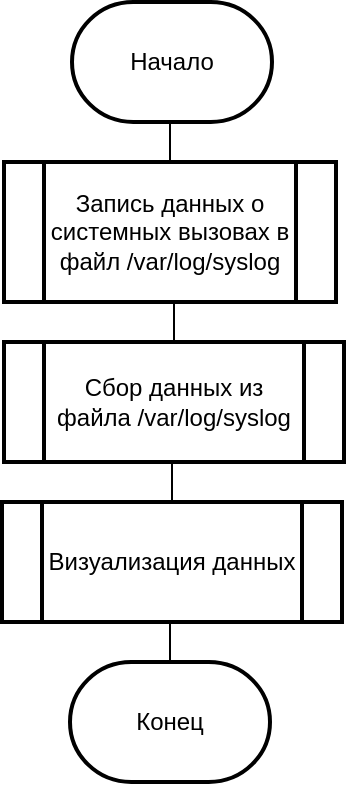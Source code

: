 <mxfile version="20.6.2" type="device"><diagram id="W7_NFCuqyi_FkFubop_-" name="Страница 1"><mxGraphModel dx="1024" dy="612" grid="1" gridSize="10" guides="1" tooltips="1" connect="1" arrows="1" fold="1" page="1" pageScale="1" pageWidth="827" pageHeight="1169" math="0" shadow="0"><root><mxCell id="0"/><mxCell id="1" parent="0"/><mxCell id="yDyL7VGGlXhOkVOdBW6e-6" style="edgeStyle=orthogonalEdgeStyle;rounded=0;orthogonalLoop=1;jettySize=auto;html=1;exitX=0.5;exitY=1;exitDx=0;exitDy=0;exitPerimeter=0;entryX=0.5;entryY=0;entryDx=0;entryDy=0;endArrow=none;endFill=0;" parent="1" source="yDyL7VGGlXhOkVOdBW6e-1" target="yDyL7VGGlXhOkVOdBW6e-3" edge="1"><mxGeometry relative="1" as="geometry"/></mxCell><mxCell id="yDyL7VGGlXhOkVOdBW6e-1" value="&lt;font style=&quot;font-size: 12px;&quot;&gt;Начало&lt;/font&gt;" style="strokeWidth=2;html=1;shape=mxgraph.flowchart.terminator;whiteSpace=wrap;fontSize=12;" parent="1" vertex="1"><mxGeometry x="364" y="30" width="100" height="60" as="geometry"/></mxCell><mxCell id="yDyL7VGGlXhOkVOdBW6e-2" value="&lt;font style=&quot;font-size: 12px;&quot;&gt;Конец&lt;/font&gt;" style="strokeWidth=2;html=1;shape=mxgraph.flowchart.terminator;whiteSpace=wrap;fontSize=12;" parent="1" vertex="1"><mxGeometry x="363" y="360" width="100" height="60" as="geometry"/></mxCell><mxCell id="yDyL7VGGlXhOkVOdBW6e-7" style="edgeStyle=orthogonalEdgeStyle;rounded=0;orthogonalLoop=1;jettySize=auto;html=1;exitX=0.5;exitY=1;exitDx=0;exitDy=0;entryX=0.5;entryY=0;entryDx=0;entryDy=0;endArrow=none;endFill=0;" parent="1" source="yDyL7VGGlXhOkVOdBW6e-3" target="yDyL7VGGlXhOkVOdBW6e-4" edge="1"><mxGeometry relative="1" as="geometry"/></mxCell><mxCell id="yDyL7VGGlXhOkVOdBW6e-3" value="Запись данных о системных вызовах в файл /var/log/syslog" style="verticalLabelPosition=middle;verticalAlign=middle;html=1;shape=process;whiteSpace=wrap;rounded=0;size=0.12;arcSize=6;strokeWidth=2;labelPosition=center;align=center;fontSize=12;" parent="1" vertex="1"><mxGeometry x="330" y="110" width="166" height="70" as="geometry"/></mxCell><mxCell id="yDyL7VGGlXhOkVOdBW6e-8" style="edgeStyle=orthogonalEdgeStyle;rounded=0;orthogonalLoop=1;jettySize=auto;html=1;exitX=0.5;exitY=1;exitDx=0;exitDy=0;entryX=0.5;entryY=0;entryDx=0;entryDy=0;endArrow=none;endFill=0;" parent="1" source="yDyL7VGGlXhOkVOdBW6e-4" target="yDyL7VGGlXhOkVOdBW6e-5" edge="1"><mxGeometry relative="1" as="geometry"/></mxCell><mxCell id="yDyL7VGGlXhOkVOdBW6e-4" value="Сбор данных из файла /var/log/syslog" style="verticalLabelPosition=middle;verticalAlign=middle;html=1;shape=process;whiteSpace=wrap;rounded=0;size=0.118;arcSize=6;strokeWidth=2;labelPosition=center;align=center;" parent="1" vertex="1"><mxGeometry x="330" y="200" width="170" height="60" as="geometry"/></mxCell><mxCell id="yDyL7VGGlXhOkVOdBW6e-9" style="edgeStyle=orthogonalEdgeStyle;rounded=0;orthogonalLoop=1;jettySize=auto;html=1;exitX=0.5;exitY=1;exitDx=0;exitDy=0;entryX=0.5;entryY=0;entryDx=0;entryDy=0;entryPerimeter=0;endArrow=none;endFill=0;" parent="1" source="yDyL7VGGlXhOkVOdBW6e-5" target="yDyL7VGGlXhOkVOdBW6e-2" edge="1"><mxGeometry relative="1" as="geometry"/></mxCell><mxCell id="yDyL7VGGlXhOkVOdBW6e-5" value="Визуализация данных" style="verticalLabelPosition=middle;verticalAlign=middle;html=1;shape=process;whiteSpace=wrap;rounded=0;size=0.118;arcSize=6;strokeWidth=2;labelPosition=center;align=center;" parent="1" vertex="1"><mxGeometry x="329" y="280" width="170" height="60" as="geometry"/></mxCell></root></mxGraphModel></diagram></mxfile>
